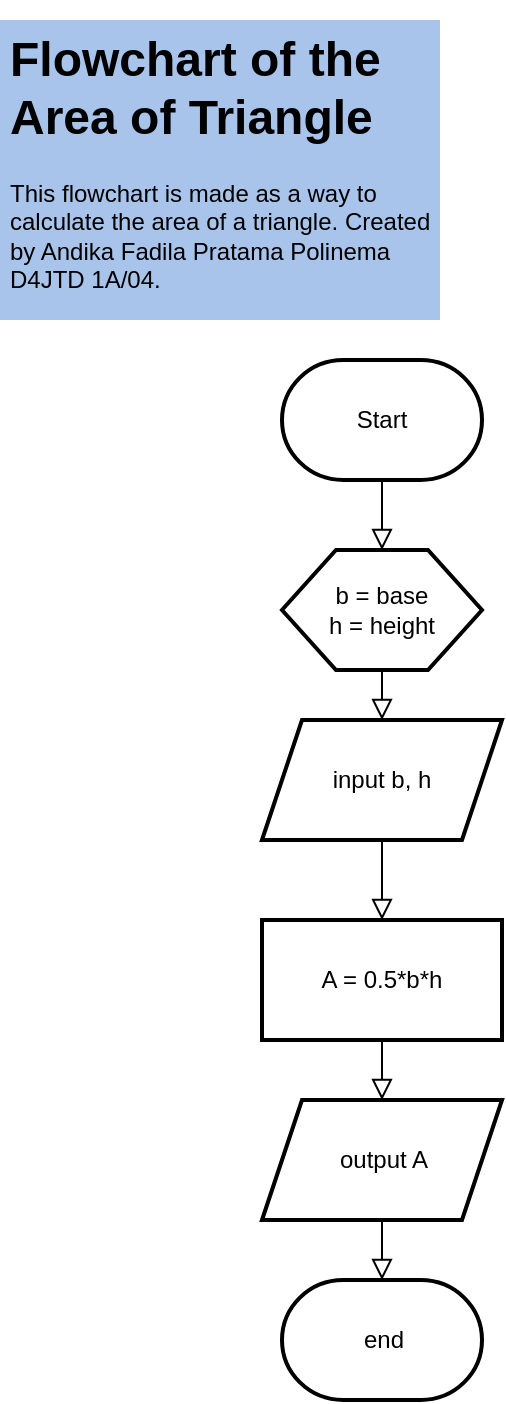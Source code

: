 <mxfile version="16.6.7" type="github">
  <diagram id="C5RBs43oDa-KdzZeNtuy" name="Page-1">
    <mxGraphModel dx="806" dy="522" grid="1" gridSize="10" guides="1" tooltips="1" connect="1" arrows="1" fold="1" page="1" pageScale="1" pageWidth="827" pageHeight="1169" math="0" shadow="0">
      <root>
        <mxCell id="WIyWlLk6GJQsqaUBKTNV-0" />
        <mxCell id="WIyWlLk6GJQsqaUBKTNV-1" parent="WIyWlLk6GJQsqaUBKTNV-0" />
        <mxCell id="-kFRYqSdJhcsByOaOmzl-9" value="" style="shape=parallelogram;perimeter=parallelogramPerimeter;whiteSpace=wrap;html=1;fixedSize=1;strokeWidth=2;" parent="WIyWlLk6GJQsqaUBKTNV-1" vertex="1">
          <mxGeometry x="161" y="450" width="120" height="60" as="geometry" />
        </mxCell>
        <mxCell id="-kFRYqSdJhcsByOaOmzl-2" value="" style="strokeWidth=2;html=1;shape=mxgraph.flowchart.terminator;whiteSpace=wrap;" parent="WIyWlLk6GJQsqaUBKTNV-1" vertex="1">
          <mxGeometry x="171" y="270" width="100" height="60" as="geometry" />
        </mxCell>
        <mxCell id="-kFRYqSdJhcsByOaOmzl-5" value="Start" style="text;html=1;strokeColor=none;fillColor=none;align=center;verticalAlign=middle;whiteSpace=wrap;rounded=0;" parent="WIyWlLk6GJQsqaUBKTNV-1" vertex="1">
          <mxGeometry x="190.5" y="285" width="60" height="30" as="geometry" />
        </mxCell>
        <mxCell id="-kFRYqSdJhcsByOaOmzl-13" value="" style="verticalLabelPosition=bottom;verticalAlign=top;html=1;shape=hexagon;perimeter=hexagonPerimeter2;arcSize=6;size=0.27;strokeWidth=2;" parent="WIyWlLk6GJQsqaUBKTNV-1" vertex="1">
          <mxGeometry x="171" y="365" width="100" height="60" as="geometry" />
        </mxCell>
        <mxCell id="-kFRYqSdJhcsByOaOmzl-15" value="" style="rounded=0;html=1;jettySize=auto;orthogonalLoop=1;fontSize=11;endArrow=block;endFill=0;endSize=8;strokeWidth=1;shadow=0;labelBackgroundColor=none;edgeStyle=orthogonalEdgeStyle;exitX=0.5;exitY=1;exitDx=0;exitDy=0;exitPerimeter=0;entryX=0.5;entryY=0;entryDx=0;entryDy=0;" parent="WIyWlLk6GJQsqaUBKTNV-1" source="-kFRYqSdJhcsByOaOmzl-2" target="-kFRYqSdJhcsByOaOmzl-13" edge="1">
          <mxGeometry relative="1" as="geometry">
            <mxPoint x="220.76" y="340" as="sourcePoint" />
            <mxPoint x="221" y="370" as="targetPoint" />
          </mxGeometry>
        </mxCell>
        <mxCell id="-kFRYqSdJhcsByOaOmzl-16" value="input b, h" style="text;html=1;strokeColor=none;fillColor=none;align=center;verticalAlign=middle;whiteSpace=wrap;rounded=0;" parent="WIyWlLk6GJQsqaUBKTNV-1" vertex="1">
          <mxGeometry x="191" y="465" width="60" height="30" as="geometry" />
        </mxCell>
        <mxCell id="-kFRYqSdJhcsByOaOmzl-17" value="b = base&lt;br&gt;h = height" style="text;html=1;strokeColor=none;fillColor=none;align=center;verticalAlign=middle;whiteSpace=wrap;rounded=0;" parent="WIyWlLk6GJQsqaUBKTNV-1" vertex="1">
          <mxGeometry x="190.5" y="380" width="60" height="30" as="geometry" />
        </mxCell>
        <mxCell id="-kFRYqSdJhcsByOaOmzl-25" value="" style="rounded=0;whiteSpace=wrap;html=1;strokeWidth=2;" parent="WIyWlLk6GJQsqaUBKTNV-1" vertex="1">
          <mxGeometry x="161" y="550" width="120" height="60" as="geometry" />
        </mxCell>
        <mxCell id="-kFRYqSdJhcsByOaOmzl-29" value="A = 0.5*b*h" style="text;html=1;strokeColor=none;fillColor=none;align=center;verticalAlign=middle;whiteSpace=wrap;rounded=0;" parent="WIyWlLk6GJQsqaUBKTNV-1" vertex="1">
          <mxGeometry x="181" y="565" width="80" height="30" as="geometry" />
        </mxCell>
        <mxCell id="-kFRYqSdJhcsByOaOmzl-30" value="" style="rounded=0;html=1;jettySize=auto;orthogonalLoop=1;fontSize=11;endArrow=block;endFill=0;endSize=8;strokeWidth=1;shadow=0;labelBackgroundColor=none;edgeStyle=orthogonalEdgeStyle;exitX=0.5;exitY=1;exitDx=0;exitDy=0;entryX=0.5;entryY=0;entryDx=0;entryDy=0;" parent="WIyWlLk6GJQsqaUBKTNV-1" source="-kFRYqSdJhcsByOaOmzl-13" target="-kFRYqSdJhcsByOaOmzl-9" edge="1">
          <mxGeometry relative="1" as="geometry">
            <mxPoint x="221.0" y="520" as="sourcePoint" />
            <mxPoint x="231" y="470" as="targetPoint" />
          </mxGeometry>
        </mxCell>
        <mxCell id="-kFRYqSdJhcsByOaOmzl-31" value="" style="rounded=0;html=1;jettySize=auto;orthogonalLoop=1;fontSize=11;endArrow=block;endFill=0;endSize=8;strokeWidth=1;shadow=0;labelBackgroundColor=none;edgeStyle=orthogonalEdgeStyle;exitX=0.5;exitY=1;exitDx=0;exitDy=0;entryX=0.5;entryY=0;entryDx=0;entryDy=0;" parent="WIyWlLk6GJQsqaUBKTNV-1" source="-kFRYqSdJhcsByOaOmzl-9" target="-kFRYqSdJhcsByOaOmzl-25" edge="1">
          <mxGeometry relative="1" as="geometry">
            <mxPoint x="221" y="600" as="sourcePoint" />
            <mxPoint x="221.5" y="620" as="targetPoint" />
          </mxGeometry>
        </mxCell>
        <mxCell id="-kFRYqSdJhcsByOaOmzl-34" value="" style="rounded=0;html=1;jettySize=auto;orthogonalLoop=1;fontSize=11;endArrow=block;endFill=0;endSize=8;strokeWidth=1;shadow=0;labelBackgroundColor=none;edgeStyle=orthogonalEdgeStyle;exitX=0.5;exitY=1;exitDx=0;exitDy=0;entryX=0.5;entryY=0;entryDx=0;entryDy=0;" parent="WIyWlLk6GJQsqaUBKTNV-1" source="-kFRYqSdJhcsByOaOmzl-25" target="-kFRYqSdJhcsByOaOmzl-36" edge="1">
          <mxGeometry relative="1" as="geometry">
            <mxPoint x="231.5" y="530" as="sourcePoint" />
            <mxPoint x="222" y="630" as="targetPoint" />
          </mxGeometry>
        </mxCell>
        <mxCell id="-kFRYqSdJhcsByOaOmzl-36" value="" style="shape=parallelogram;perimeter=parallelogramPerimeter;whiteSpace=wrap;html=1;fixedSize=1;strokeWidth=2;" parent="WIyWlLk6GJQsqaUBKTNV-1" vertex="1">
          <mxGeometry x="161" y="640" width="120" height="60" as="geometry" />
        </mxCell>
        <mxCell id="-kFRYqSdJhcsByOaOmzl-38" value="output A" style="text;html=1;strokeColor=none;fillColor=none;align=center;verticalAlign=middle;whiteSpace=wrap;rounded=0;" parent="WIyWlLk6GJQsqaUBKTNV-1" vertex="1">
          <mxGeometry x="181.5" y="655" width="80" height="30" as="geometry" />
        </mxCell>
        <mxCell id="-kFRYqSdJhcsByOaOmzl-39" value="" style="strokeWidth=2;html=1;shape=mxgraph.flowchart.terminator;whiteSpace=wrap;" parent="WIyWlLk6GJQsqaUBKTNV-1" vertex="1">
          <mxGeometry x="171" y="730" width="100" height="60" as="geometry" />
        </mxCell>
        <mxCell id="-kFRYqSdJhcsByOaOmzl-40" value="" style="rounded=0;html=1;jettySize=auto;orthogonalLoop=1;fontSize=11;endArrow=block;endFill=0;endSize=8;strokeWidth=1;shadow=0;labelBackgroundColor=none;edgeStyle=orthogonalEdgeStyle;exitX=0.5;exitY=1;exitDx=0;exitDy=0;entryX=0.5;entryY=0;entryDx=0;entryDy=0;entryPerimeter=0;" parent="WIyWlLk6GJQsqaUBKTNV-1" source="-kFRYqSdJhcsByOaOmzl-36" target="-kFRYqSdJhcsByOaOmzl-39" edge="1">
          <mxGeometry relative="1" as="geometry">
            <mxPoint x="231.0" y="620" as="sourcePoint" />
            <mxPoint x="231.0" y="650" as="targetPoint" />
          </mxGeometry>
        </mxCell>
        <mxCell id="-kFRYqSdJhcsByOaOmzl-42" value="end" style="text;html=1;strokeColor=none;fillColor=none;align=center;verticalAlign=middle;whiteSpace=wrap;rounded=0;" parent="WIyWlLk6GJQsqaUBKTNV-1" vertex="1">
          <mxGeometry x="182" y="745" width="80" height="30" as="geometry" />
        </mxCell>
        <mxCell id="-kFRYqSdJhcsByOaOmzl-43" value="&lt;h1&gt;Flowchart of the Area of Triangle&lt;br&gt;&lt;/h1&gt;&lt;p align=&quot;left&quot;&gt;This flowchart is made as a way to calculate the area of a triangle. Created by Andika Fadila Pratama Polinema D4JTD 1A/04.&lt;/p&gt;" style="text;html=1;strokeColor=none;fillColor=#A9C4EB;spacing=5;spacingTop=-20;whiteSpace=wrap;overflow=hidden;rounded=0;" parent="WIyWlLk6GJQsqaUBKTNV-1" vertex="1">
          <mxGeometry x="30" y="100" width="220" height="150" as="geometry" />
        </mxCell>
      </root>
    </mxGraphModel>
  </diagram>
</mxfile>
